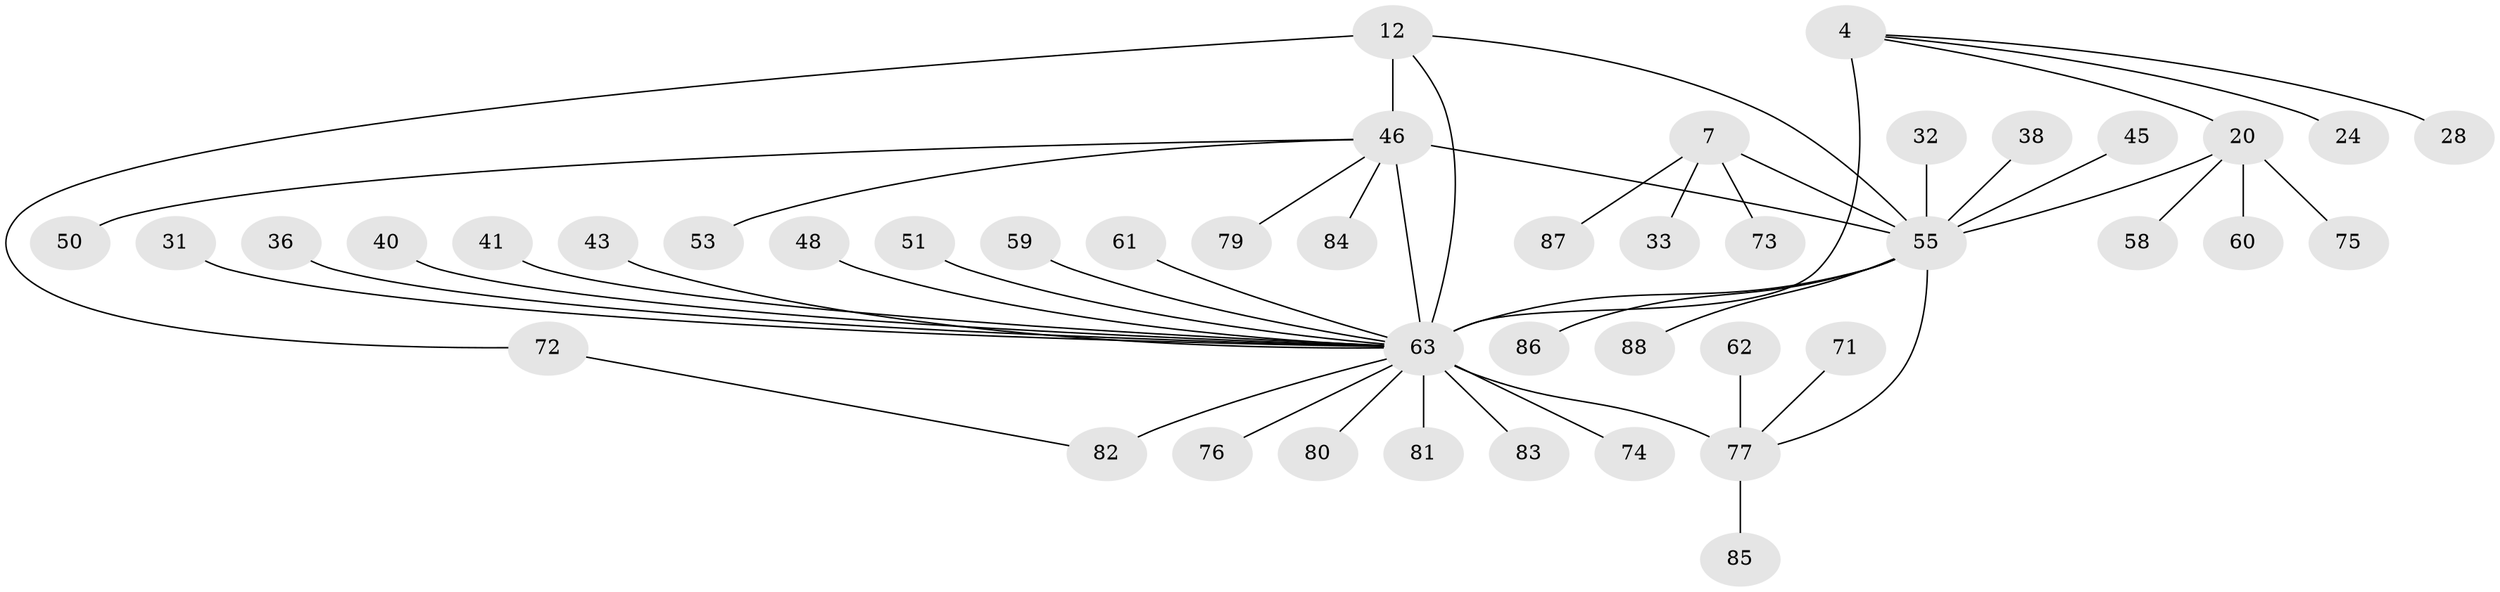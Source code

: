 // original degree distribution, {7: 0.06818181818181818, 16: 0.011363636363636364, 5: 0.03409090909090909, 4: 0.045454545454545456, 3: 0.06818181818181818, 8: 0.022727272727272728, 6: 0.022727272727272728, 9: 0.011363636363636364, 12: 0.011363636363636364, 2: 0.18181818181818182, 1: 0.5227272727272727}
// Generated by graph-tools (version 1.1) at 2025/55/03/09/25 04:55:48]
// undirected, 44 vertices, 49 edges
graph export_dot {
graph [start="1"]
  node [color=gray90,style=filled];
  4 [super="+3"];
  7 [super="+5"];
  12 [super="+9"];
  20 [super="+17"];
  24;
  28;
  31;
  32;
  33;
  36;
  38;
  40;
  41;
  43;
  45;
  46 [super="+42"];
  48;
  50;
  51;
  53;
  55 [super="+54+8+19"];
  58;
  59;
  60;
  61;
  62;
  63 [super="+25+30+57+14+2"];
  71 [super="+69"];
  72 [super="+34"];
  73 [super="+68"];
  74 [super="+65"];
  75;
  76;
  77 [super="+70+64+29+44"];
  79 [super="+52"];
  80;
  81;
  82 [super="+47"];
  83;
  84;
  85;
  86 [super="+78"];
  87;
  88 [super="+66"];
  4 -- 20;
  4 -- 24;
  4 -- 28;
  4 -- 63 [weight=4];
  7 -- 33;
  7 -- 87;
  7 -- 55 [weight=4];
  7 -- 73;
  12 -- 63;
  12 -- 72;
  12 -- 55 [weight=2];
  12 -- 46 [weight=4];
  20 -- 58;
  20 -- 75;
  20 -- 60;
  20 -- 55 [weight=4];
  31 -- 63;
  32 -- 55;
  36 -- 63;
  38 -- 55;
  40 -- 63;
  41 -- 63;
  43 -- 63;
  45 -- 55;
  46 -- 55 [weight=2];
  46 -- 79;
  46 -- 50;
  46 -- 84;
  46 -- 53;
  46 -- 63;
  48 -- 63;
  51 -- 63;
  55 -- 63 [weight=5];
  55 -- 86;
  55 -- 77;
  55 -- 88;
  59 -- 63 [weight=2];
  61 -- 63;
  62 -- 77;
  63 -- 83;
  63 -- 82 [weight=2];
  63 -- 76;
  63 -- 80;
  63 -- 81;
  63 -- 74;
  63 -- 77 [weight=4];
  71 -- 77;
  72 -- 82;
  77 -- 85;
}
